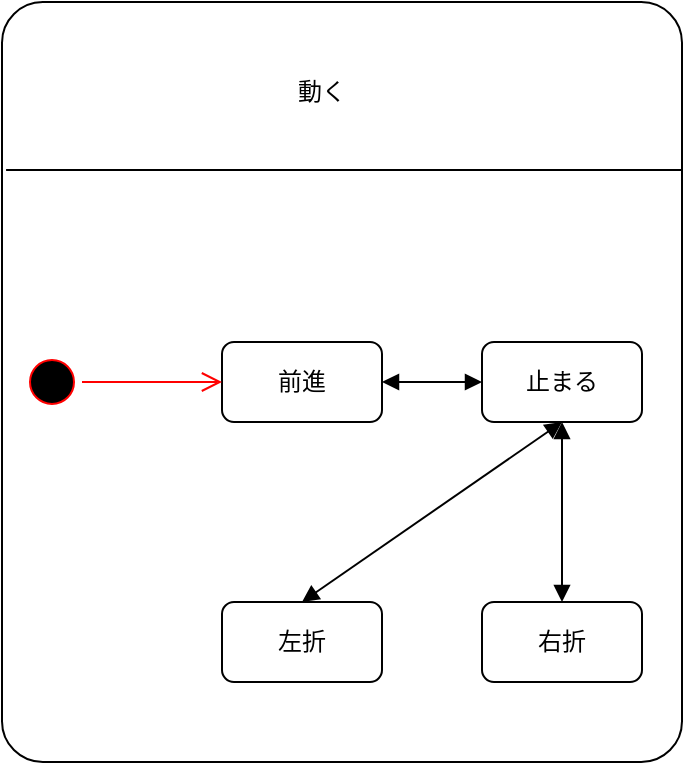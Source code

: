 <mxfile>
    <diagram id="WOnEaEY9Qyw4i00NLAq2" name="ページ1">
        <mxGraphModel dx="1198" dy="899" grid="1" gridSize="10" guides="1" tooltips="1" connect="1" arrows="1" fold="1" page="1" pageScale="1" pageWidth="827" pageHeight="1169" math="0" shadow="0">
            <root>
                <mxCell id="0"/>
                <mxCell id="1" parent="0"/>
                <mxCell id="2" value="" style="rounded=1;whiteSpace=wrap;html=1;arcSize=6;movable=0;resizable=0;rotatable=0;deletable=0;editable=0;connectable=0;" vertex="1" parent="1">
                    <mxGeometry x="80" y="150" width="340" height="380" as="geometry"/>
                </mxCell>
                <mxCell id="3" value="前進" style="rounded=1;whiteSpace=wrap;html=1;" vertex="1" parent="1">
                    <mxGeometry x="190" y="320" width="80" height="40" as="geometry"/>
                </mxCell>
                <mxCell id="4" value="止まる" style="rounded=1;whiteSpace=wrap;html=1;" vertex="1" parent="1">
                    <mxGeometry x="320" y="320" width="80" height="40" as="geometry"/>
                </mxCell>
                <mxCell id="5" value="左折" style="rounded=1;whiteSpace=wrap;html=1;" vertex="1" parent="1">
                    <mxGeometry x="190" y="450" width="80" height="40" as="geometry"/>
                </mxCell>
                <mxCell id="6" value="右折" style="rounded=1;whiteSpace=wrap;html=1;" vertex="1" parent="1">
                    <mxGeometry x="320" y="450" width="80" height="40" as="geometry"/>
                </mxCell>
                <mxCell id="7" value="" style="endArrow=none;html=1;exitX=0.006;exitY=0.221;exitDx=0;exitDy=0;exitPerimeter=0;" edge="1" parent="1" source="2">
                    <mxGeometry width="50" height="50" relative="1" as="geometry">
                        <mxPoint x="230" y="220" as="sourcePoint"/>
                        <mxPoint x="420" y="234" as="targetPoint"/>
                    </mxGeometry>
                </mxCell>
                <mxCell id="9" value="動く" style="text;html=1;strokeColor=none;fillColor=none;align=center;verticalAlign=middle;whiteSpace=wrap;rounded=0;" vertex="1" parent="1">
                    <mxGeometry x="210" y="180" width="60" height="30" as="geometry"/>
                </mxCell>
                <mxCell id="10" value="" style="ellipse;html=1;shape=startState;fillColor=#000000;strokeColor=#ff0000;" vertex="1" parent="1">
                    <mxGeometry x="90" y="325" width="30" height="30" as="geometry"/>
                </mxCell>
                <mxCell id="11" value="" style="edgeStyle=orthogonalEdgeStyle;html=1;verticalAlign=bottom;endArrow=open;endSize=8;strokeColor=#ff0000;entryX=0;entryY=0.5;entryDx=0;entryDy=0;" edge="1" source="10" parent="1" target="3">
                    <mxGeometry relative="1" as="geometry">
                        <mxPoint x="105" y="410" as="targetPoint"/>
                    </mxGeometry>
                </mxCell>
                <mxCell id="13" value="" style="html=1;verticalAlign=bottom;endArrow=block;startArrow=block;startFill=1;exitX=1;exitY=0.5;exitDx=0;exitDy=0;entryX=0;entryY=0.5;entryDx=0;entryDy=0;" edge="1" parent="1" source="3" target="4">
                    <mxGeometry width="80" relative="1" as="geometry">
                        <mxPoint x="280" y="400" as="sourcePoint"/>
                        <mxPoint x="360" y="400" as="targetPoint"/>
                    </mxGeometry>
                </mxCell>
                <mxCell id="14" value="" style="html=1;verticalAlign=bottom;endArrow=block;startArrow=block;startFill=1;exitX=0.5;exitY=0;exitDx=0;exitDy=0;entryX=0.5;entryY=1;entryDx=0;entryDy=0;" edge="1" parent="1" source="5" target="4">
                    <mxGeometry width="80" relative="1" as="geometry">
                        <mxPoint x="280" y="350" as="sourcePoint"/>
                        <mxPoint x="330" y="350" as="targetPoint"/>
                    </mxGeometry>
                </mxCell>
                <mxCell id="15" value="" style="html=1;verticalAlign=bottom;endArrow=block;startArrow=block;startFill=1;exitX=0.5;exitY=1;exitDx=0;exitDy=0;entryX=0.5;entryY=0;entryDx=0;entryDy=0;" edge="1" parent="1" source="4" target="6">
                    <mxGeometry width="80" relative="1" as="geometry">
                        <mxPoint x="290" y="360" as="sourcePoint"/>
                        <mxPoint x="340" y="360" as="targetPoint"/>
                    </mxGeometry>
                </mxCell>
            </root>
        </mxGraphModel>
    </diagram>
</mxfile>